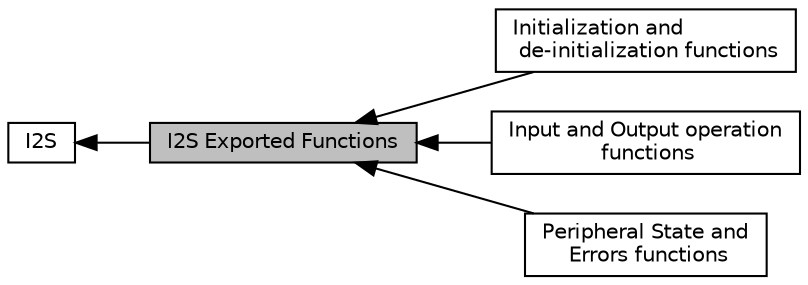digraph "I2S Exported Functions"
{
  edge [fontname="Helvetica",fontsize="10",labelfontname="Helvetica",labelfontsize="10"];
  node [fontname="Helvetica",fontsize="10",shape=record];
  rankdir=LR;
  Node0 [label="I2S Exported Functions",height=0.2,width=0.4,color="black", fillcolor="grey75", style="filled", fontcolor="black"];
  Node1 [label="I2S",height=0.2,width=0.4,color="black", fillcolor="white", style="filled",URL="$group___i2_s.html",tooltip="I2S HAL module driver. "];
  Node2 [label="Initialization and\l de-initialization functions",height=0.2,width=0.4,color="black", fillcolor="white", style="filled",URL="$group___i2_s___exported___functions___group1.html"];
  Node3 [label="Input and Output operation\l functions",height=0.2,width=0.4,color="black", fillcolor="white", style="filled",URL="$group___i2_s___exported___functions___group2.html"];
  Node4 [label="Peripheral State and\l Errors functions",height=0.2,width=0.4,color="black", fillcolor="white", style="filled",URL="$group___i2_s___exported___functions___group3.html"];
  Node1->Node0 [shape=plaintext, dir="back", style="solid"];
  Node0->Node2 [shape=plaintext, dir="back", style="solid"];
  Node0->Node3 [shape=plaintext, dir="back", style="solid"];
  Node0->Node4 [shape=plaintext, dir="back", style="solid"];
}

